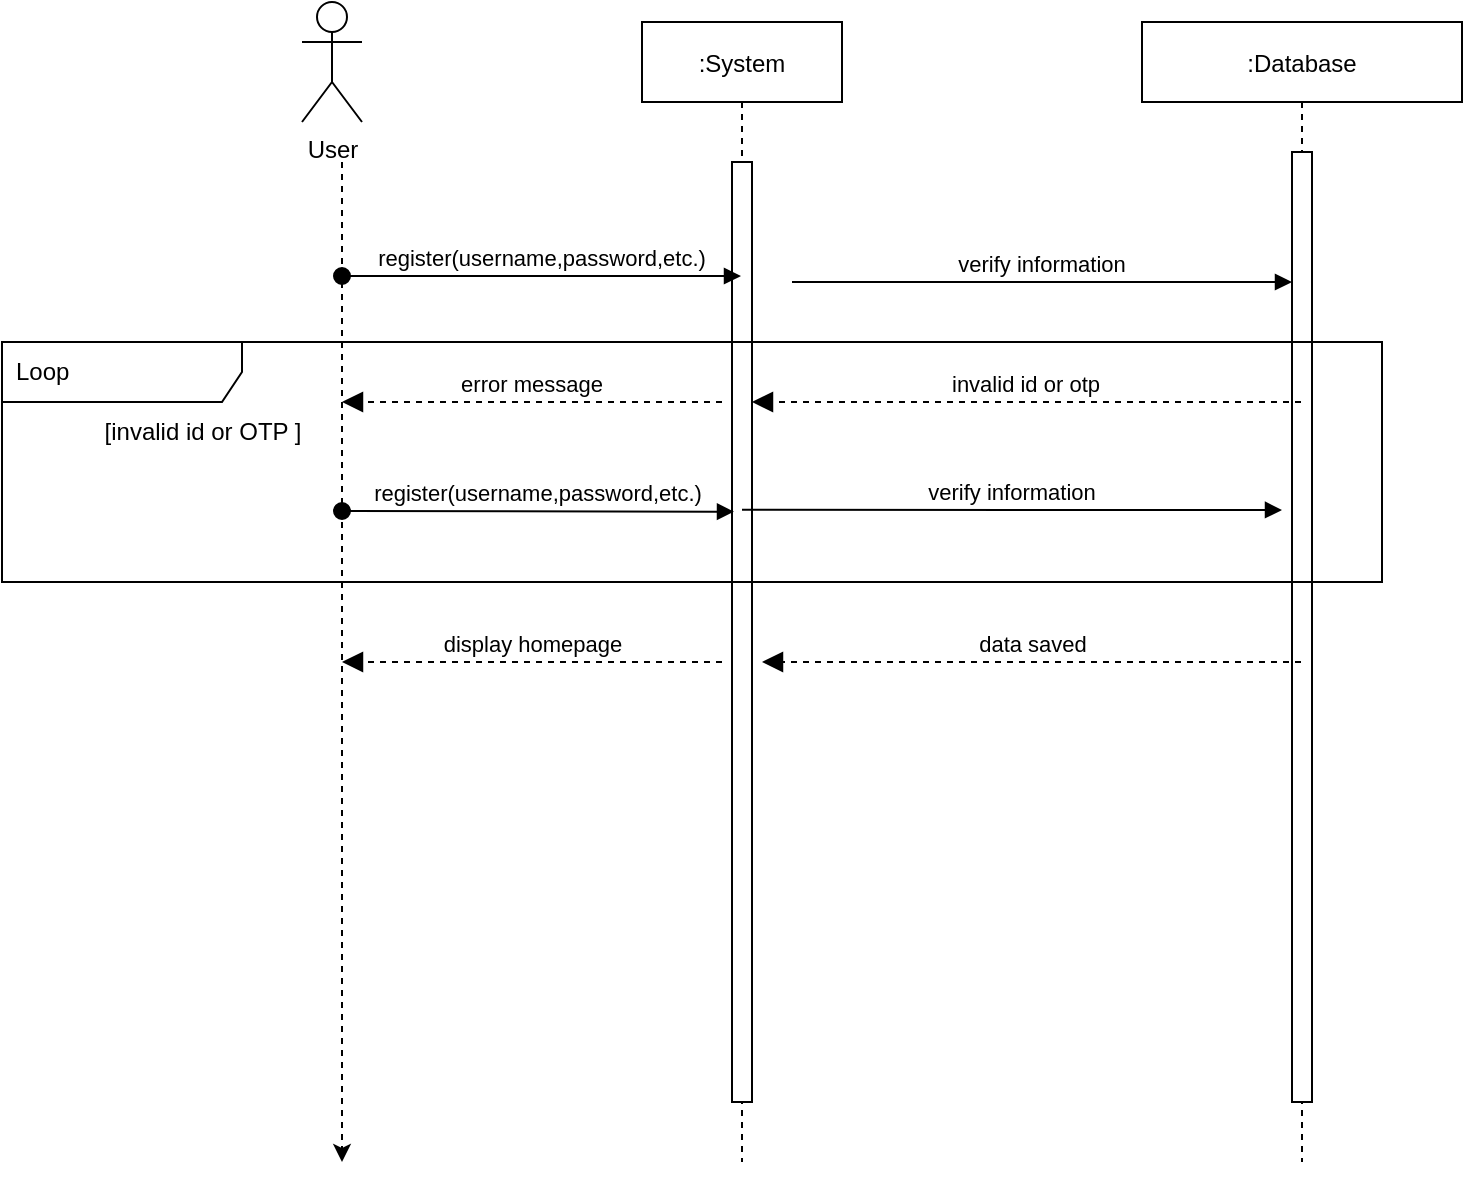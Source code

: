 <mxfile version="20.5.2" type="device"><diagram id="LQ47mC49QL7i0tbzscsn" name="Page-2"><mxGraphModel dx="1235" dy="403" grid="0" gridSize="10" guides="1" tooltips="1" connect="1" arrows="1" fold="1" page="0" pageScale="1" pageWidth="850" pageHeight="1100" math="0" shadow="0"><root><mxCell id="0"/><mxCell id="1" parent="0"/><mxCell id="sDOhkOu3ChdKATV6g5aW-1" value=":System" style="shape=umlLifeline;perimeter=lifelinePerimeter;container=1;collapsible=0;recursiveResize=0;rounded=0;shadow=0;strokeWidth=1;" parent="1" vertex="1"><mxGeometry x="800" y="660" width="100" height="570" as="geometry"/></mxCell><mxCell id="sDOhkOu3ChdKATV6g5aW-2" value="" style="points=[];perimeter=orthogonalPerimeter;rounded=0;shadow=0;strokeWidth=1;" parent="sDOhkOu3ChdKATV6g5aW-1" vertex="1"><mxGeometry x="45" y="70" width="10" height="470" as="geometry"/></mxCell><mxCell id="sDOhkOu3ChdKATV6g5aW-3" value="register(username,password,etc.)" style="verticalAlign=bottom;startArrow=oval;endArrow=block;startSize=8;shadow=0;strokeWidth=1;" parent="sDOhkOu3ChdKATV6g5aW-1" target="sDOhkOu3ChdKATV6g5aW-1" edge="1"><mxGeometry relative="1" as="geometry"><mxPoint x="-150" y="127" as="sourcePoint"/><Array as="points"/></mxGeometry></mxCell><mxCell id="sDOhkOu3ChdKATV6g5aW-4" value=":Database" style="shape=umlLifeline;perimeter=lifelinePerimeter;container=1;collapsible=0;recursiveResize=0;rounded=0;shadow=0;strokeWidth=1;" parent="1" vertex="1"><mxGeometry x="1050" y="660" width="160" height="570" as="geometry"/></mxCell><mxCell id="sDOhkOu3ChdKATV6g5aW-5" value="" style="points=[];perimeter=orthogonalPerimeter;rounded=0;shadow=0;strokeWidth=1;" parent="sDOhkOu3ChdKATV6g5aW-4" vertex="1"><mxGeometry x="75" y="65" width="10" height="475" as="geometry"/></mxCell><mxCell id="sDOhkOu3ChdKATV6g5aW-6" value="verify information" style="verticalAlign=bottom;endArrow=block;shadow=0;strokeWidth=1;" parent="sDOhkOu3ChdKATV6g5aW-4" target="sDOhkOu3ChdKATV6g5aW-5" edge="1"><mxGeometry relative="1" as="geometry"><mxPoint x="-175" y="130" as="sourcePoint"/><mxPoint x="65" y="130" as="targetPoint"/></mxGeometry></mxCell><mxCell id="sDOhkOu3ChdKATV6g5aW-8" value="User" style="shape=umlActor;verticalLabelPosition=bottom;verticalAlign=top;html=1;outlineConnect=0;" parent="1" vertex="1"><mxGeometry x="630" y="650" width="30" height="60" as="geometry"/></mxCell><mxCell id="sDOhkOu3ChdKATV6g5aW-9" value="" style="endArrow=classic;html=1;rounded=0;dashed=1;" parent="1" edge="1"><mxGeometry width="50" height="50" relative="1" as="geometry"><mxPoint x="650" y="730" as="sourcePoint"/><mxPoint x="650" y="1230" as="targetPoint"/></mxGeometry></mxCell><mxCell id="sDOhkOu3ChdKATV6g5aW-10" value="[invalid id or OTP ]" style="text;html=1;resizable=0;autosize=1;align=center;verticalAlign=middle;points=[];fillColor=none;strokeColor=none;rounded=0;" parent="1" vertex="1"><mxGeometry x="520" y="850" width="120" height="30" as="geometry"/></mxCell><mxCell id="sDOhkOu3ChdKATV6g5aW-11" value="register(username,password,etc.)" style="verticalAlign=bottom;startArrow=oval;endArrow=block;startSize=8;shadow=0;strokeWidth=1;entryX=0.1;entryY=0.372;entryDx=0;entryDy=0;entryPerimeter=0;" parent="1" target="sDOhkOu3ChdKATV6g5aW-2" edge="1"><mxGeometry relative="1" as="geometry"><mxPoint x="650" y="904.5" as="sourcePoint"/><mxPoint x="840" y="905" as="targetPoint"/><Array as="points"/></mxGeometry></mxCell><mxCell id="sDOhkOu3ChdKATV6g5aW-12" value="verify information" style="verticalAlign=bottom;endArrow=block;shadow=0;strokeWidth=1;exitX=0.5;exitY=0.37;exitDx=0;exitDy=0;exitPerimeter=0;" parent="1" source="sDOhkOu3ChdKATV6g5aW-2" edge="1"><mxGeometry relative="1" as="geometry"><mxPoint x="860" y="904" as="sourcePoint"/><mxPoint x="1120" y="904" as="targetPoint"/></mxGeometry></mxCell><mxCell id="sDOhkOu3ChdKATV6g5aW-13" value="data saved" style="html=1;verticalAlign=bottom;labelBackgroundColor=none;endArrow=block;endFill=1;rounded=0;endSize=8;dashed=1;" parent="1" source="sDOhkOu3ChdKATV6g5aW-4" edge="1"><mxGeometry width="160" relative="1" as="geometry"><mxPoint x="650" y="980" as="sourcePoint"/><mxPoint x="860" y="980" as="targetPoint"/></mxGeometry></mxCell><mxCell id="sDOhkOu3ChdKATV6g5aW-14" value="display homepage" style="html=1;verticalAlign=bottom;labelBackgroundColor=none;endArrow=block;endFill=1;rounded=0;endSize=8;dashed=1;" parent="1" edge="1"><mxGeometry width="160" relative="1" as="geometry"><mxPoint x="840" y="980" as="sourcePoint"/><mxPoint x="650" y="980" as="targetPoint"/></mxGeometry></mxCell><mxCell id="sDOhkOu3ChdKATV6g5aW-15" value="error message" style="verticalAlign=bottom;endArrow=block;shadow=0;strokeWidth=1;dashed=1;endSize=8;" parent="1" edge="1"><mxGeometry relative="1" as="geometry"><mxPoint x="840" y="850" as="sourcePoint"/><mxPoint x="650" y="850" as="targetPoint"/><Array as="points"><mxPoint x="800" y="850"/><mxPoint x="700" y="850"/></Array></mxGeometry></mxCell><mxCell id="sDOhkOu3ChdKATV6g5aW-23" value="invalid id or otp" style="verticalAlign=bottom;endArrow=block;shadow=0;strokeWidth=1;dashed=1;endSize=8;" parent="1" source="sDOhkOu3ChdKATV6g5aW-4" edge="1"><mxGeometry relative="1" as="geometry"><mxPoint x="1105" y="850" as="sourcePoint"/><mxPoint x="855" y="850" as="targetPoint"/><Array as="points"/></mxGeometry></mxCell><mxCell id="sDOhkOu3ChdKATV6g5aW-24" value="Loop" style="shape=umlFrame;whiteSpace=wrap;html=1;width=120;height=30;boundedLbl=1;verticalAlign=middle;align=left;spacingLeft=5;" parent="1" vertex="1"><mxGeometry x="480" y="820" width="690" height="120" as="geometry"/></mxCell></root></mxGraphModel></diagram></mxfile>